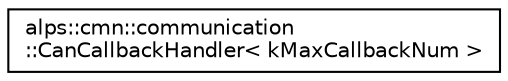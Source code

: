 digraph "クラス階層図"
{
 // LATEX_PDF_SIZE
  edge [fontname="Helvetica",fontsize="10",labelfontname="Helvetica",labelfontsize="10"];
  node [fontname="Helvetica",fontsize="10",shape=record];
  rankdir="LR";
  Node0 [label="alps::cmn::communication\l::CanCallbackHandler\< kMaxCallbackNum \>",height=0.2,width=0.4,color="black", fillcolor="white", style="filled",URL="$classalps_1_1cmn_1_1communication_1_1_can_callback_handler.html",tooltip="CANの受信をコールバックで処理するためのクラス"];
}
